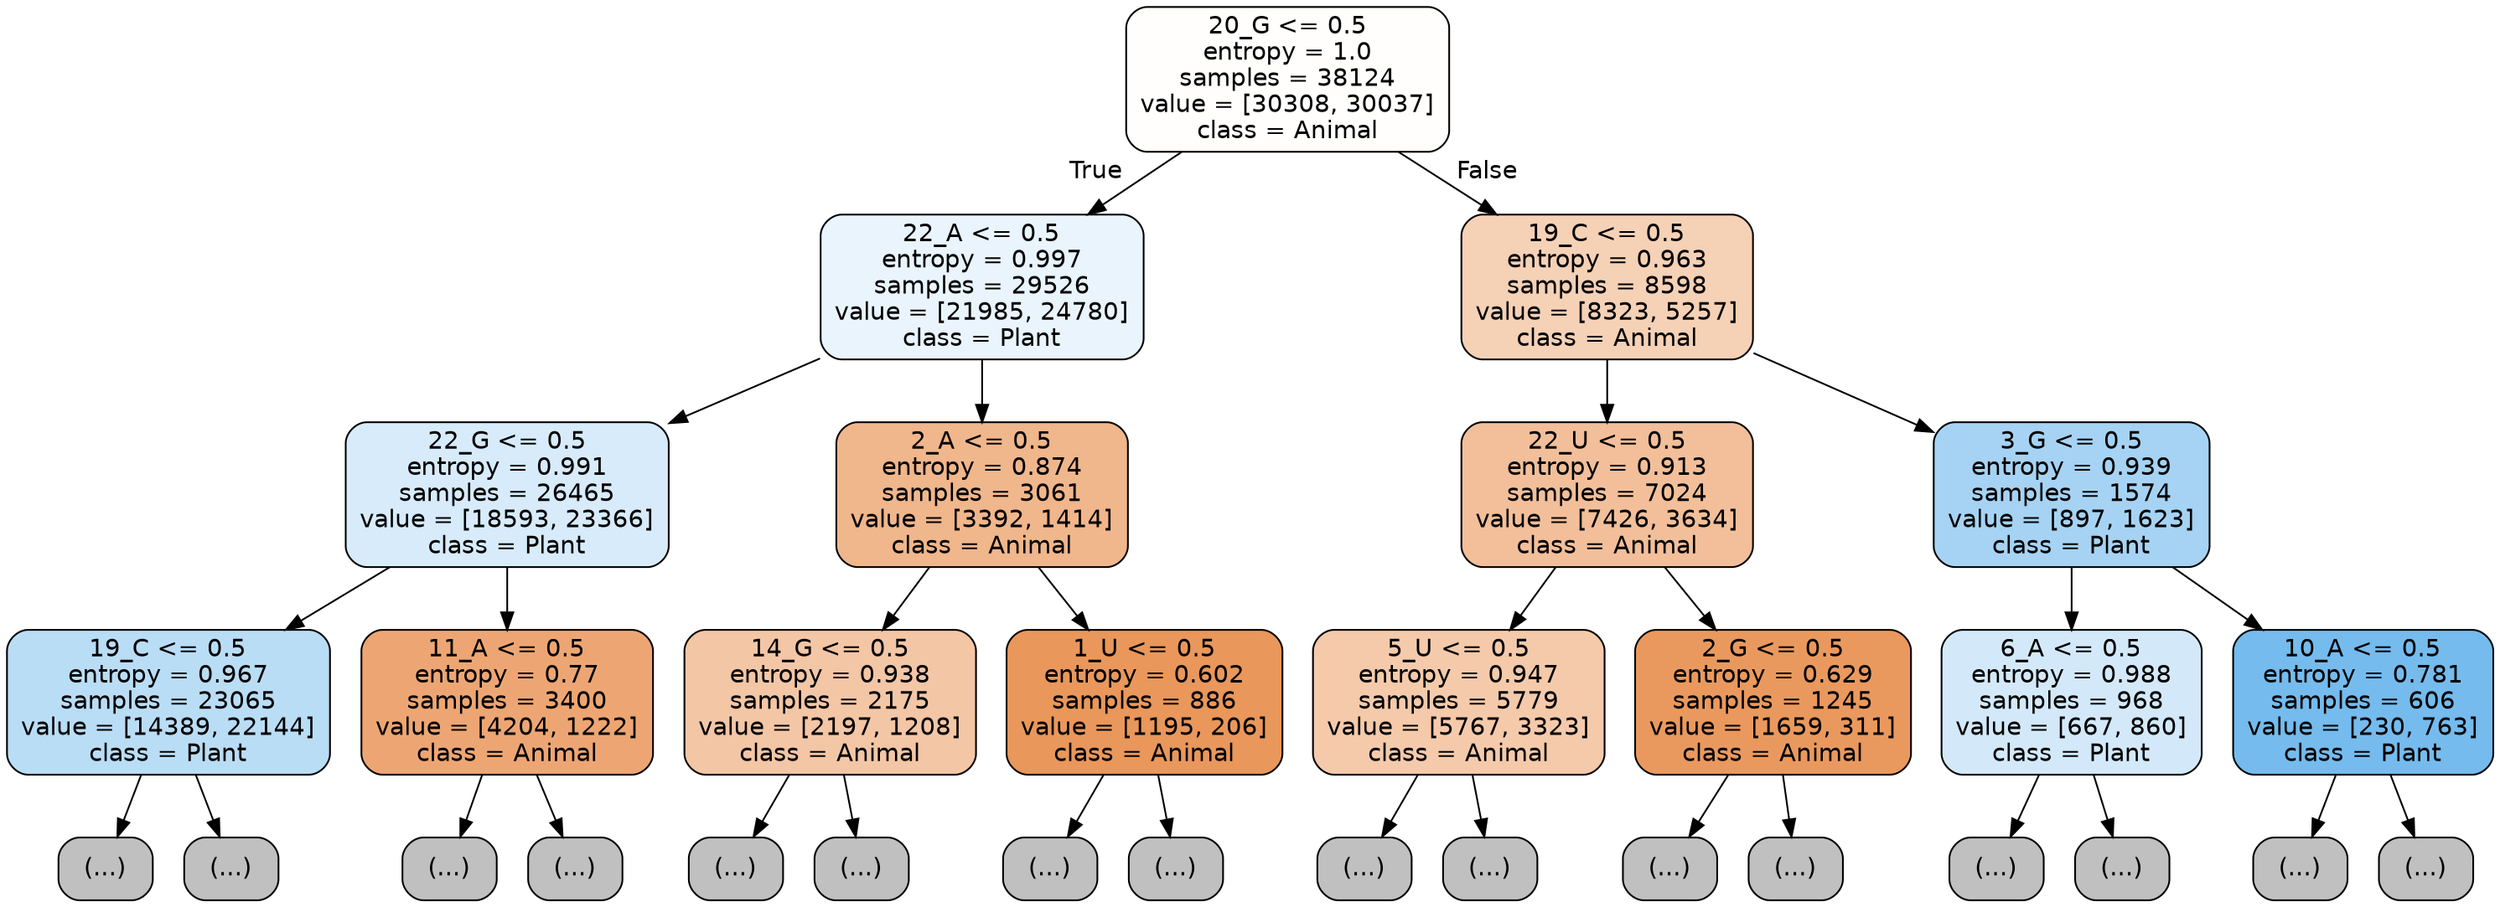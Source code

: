 digraph Tree {
node [shape=box, style="filled, rounded", color="black", fontname="helvetica"] ;
edge [fontname="helvetica"] ;
0 [label="20_G <= 0.5\nentropy = 1.0\nsamples = 38124\nvalue = [30308, 30037]\nclass = Animal", fillcolor="#fffefd"] ;
1 [label="22_A <= 0.5\nentropy = 0.997\nsamples = 29526\nvalue = [21985, 24780]\nclass = Plant", fillcolor="#e9f4fc"] ;
0 -> 1 [labeldistance=2.5, labelangle=45, headlabel="True"] ;
2 [label="22_G <= 0.5\nentropy = 0.991\nsamples = 26465\nvalue = [18593, 23366]\nclass = Plant", fillcolor="#d7ebfa"] ;
1 -> 2 ;
3 [label="19_C <= 0.5\nentropy = 0.967\nsamples = 23065\nvalue = [14389, 22144]\nclass = Plant", fillcolor="#baddf6"] ;
2 -> 3 ;
4 [label="(...)", fillcolor="#C0C0C0"] ;
3 -> 4 ;
6897 [label="(...)", fillcolor="#C0C0C0"] ;
3 -> 6897 ;
9506 [label="11_A <= 0.5\nentropy = 0.77\nsamples = 3400\nvalue = [4204, 1222]\nclass = Animal", fillcolor="#eda673"] ;
2 -> 9506 ;
9507 [label="(...)", fillcolor="#C0C0C0"] ;
9506 -> 9507 ;
10600 [label="(...)", fillcolor="#C0C0C0"] ;
9506 -> 10600 ;
10969 [label="2_A <= 0.5\nentropy = 0.874\nsamples = 3061\nvalue = [3392, 1414]\nclass = Animal", fillcolor="#f0b68c"] ;
1 -> 10969 ;
10970 [label="14_G <= 0.5\nentropy = 0.938\nsamples = 2175\nvalue = [2197, 1208]\nclass = Animal", fillcolor="#f3c6a6"] ;
10969 -> 10970 ;
10971 [label="(...)", fillcolor="#C0C0C0"] ;
10970 -> 10971 ;
11778 [label="(...)", fillcolor="#C0C0C0"] ;
10970 -> 11778 ;
11987 [label="1_U <= 0.5\nentropy = 0.602\nsamples = 886\nvalue = [1195, 206]\nclass = Animal", fillcolor="#e9975b"] ;
10969 -> 11987 ;
11988 [label="(...)", fillcolor="#C0C0C0"] ;
11987 -> 11988 ;
12221 [label="(...)", fillcolor="#C0C0C0"] ;
11987 -> 12221 ;
12320 [label="19_C <= 0.5\nentropy = 0.963\nsamples = 8598\nvalue = [8323, 5257]\nclass = Animal", fillcolor="#f5d1b6"] ;
0 -> 12320 [labeldistance=2.5, labelangle=-45, headlabel="False"] ;
12321 [label="22_U <= 0.5\nentropy = 0.913\nsamples = 7024\nvalue = [7426, 3634]\nclass = Animal", fillcolor="#f2bf9a"] ;
12320 -> 12321 ;
12322 [label="5_U <= 0.5\nentropy = 0.947\nsamples = 5779\nvalue = [5767, 3323]\nclass = Animal", fillcolor="#f4caab"] ;
12321 -> 12322 ;
12323 [label="(...)", fillcolor="#C0C0C0"] ;
12322 -> 12323 ;
14768 [label="(...)", fillcolor="#C0C0C0"] ;
12322 -> 14768 ;
15527 [label="2_G <= 0.5\nentropy = 0.629\nsamples = 1245\nvalue = [1659, 311]\nclass = Animal", fillcolor="#ea995e"] ;
12321 -> 15527 ;
15528 [label="(...)", fillcolor="#C0C0C0"] ;
15527 -> 15528 ;
15815 [label="(...)", fillcolor="#C0C0C0"] ;
15527 -> 15815 ;
15944 [label="3_G <= 0.5\nentropy = 0.939\nsamples = 1574\nvalue = [897, 1623]\nclass = Plant", fillcolor="#a6d3f3"] ;
12320 -> 15944 ;
15945 [label="6_A <= 0.5\nentropy = 0.988\nsamples = 968\nvalue = [667, 860]\nclass = Plant", fillcolor="#d3e9f9"] ;
15944 -> 15945 ;
15946 [label="(...)", fillcolor="#C0C0C0"] ;
15945 -> 15946 ;
16315 [label="(...)", fillcolor="#C0C0C0"] ;
15945 -> 16315 ;
16432 [label="10_A <= 0.5\nentropy = 0.781\nsamples = 606\nvalue = [230, 763]\nclass = Plant", fillcolor="#75bbed"] ;
15944 -> 16432 ;
16433 [label="(...)", fillcolor="#C0C0C0"] ;
16432 -> 16433 ;
16592 [label="(...)", fillcolor="#C0C0C0"] ;
16432 -> 16592 ;
}